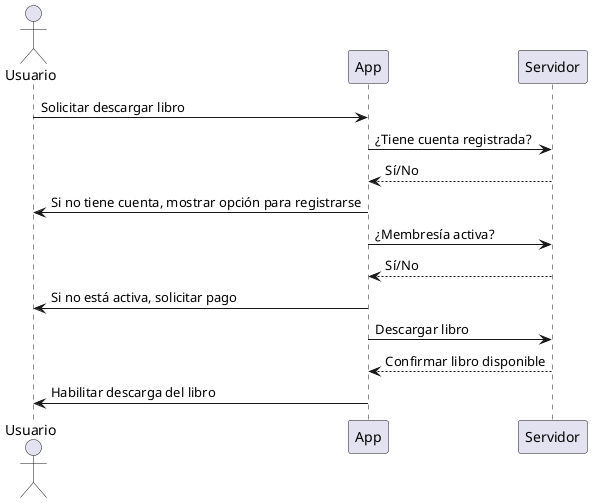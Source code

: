 @startuml
actor Usuario
participant App
participant Servidor

Usuario -> App: Solicitar descargar libro
App -> Servidor: ¿Tiene cuenta registrada?
Servidor --> App: Sí/No
App -> Usuario: Si no tiene cuenta, mostrar opción para registrarse
App -> Servidor: ¿Membresía activa?
Servidor --> App: Sí/No
App -> Usuario: Si no está activa, solicitar pago
App -> Servidor: Descargar libro
Servidor --> App: Confirmar libro disponible
App -> Usuario: Habilitar descarga del libro
@enduml
